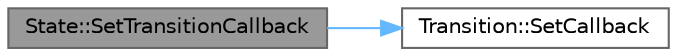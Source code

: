 digraph "State::SetTransitionCallback"
{
 // LATEX_PDF_SIZE
  bgcolor="transparent";
  edge [fontname=Helvetica,fontsize=10,labelfontname=Helvetica,labelfontsize=10];
  node [fontname=Helvetica,fontsize=10,shape=box,height=0.2,width=0.4];
  rankdir="LR";
  Node1 [id="Node000001",label="State::SetTransitionCallback",height=0.2,width=0.4,color="gray40", fillcolor="grey60", style="filled", fontcolor="black",tooltip="Modifies an existing transition's callback."];
  Node1 -> Node2 [id="edge1_Node000001_Node000002",color="steelblue1",style="solid",tooltip=" "];
  Node2 [id="Node000002",label="Transition::SetCallback",height=0.2,width=0.4,color="grey40", fillcolor="white", style="filled",URL="$class_transition.html#a2c3cf207d78732bb24c6b7d62d956c32",tooltip=" "];
}
